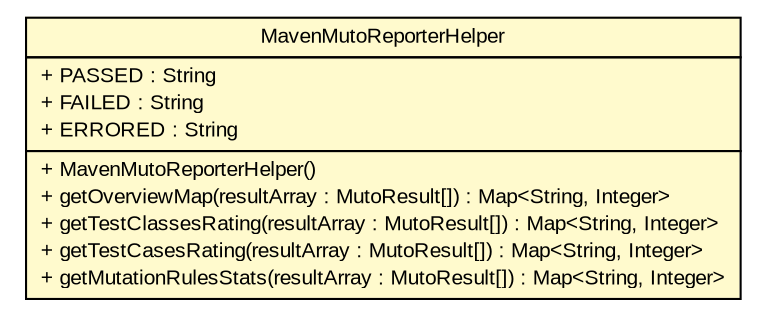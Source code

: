 #!/usr/local/bin/dot
#
# Class diagram 
# Generated by UMLGraph version R5_6 (http://www.umlgraph.org/)
#

digraph G {
	edge [fontname="arial",fontsize=10,labelfontname="arial",labelfontsize=10];
	node [fontname="arial",fontsize=10,shape=plaintext];
	nodesep=0.25;
	ranksep=0.5;
	// com.github.mkolisnyk.muto.reporter.MavenMutoReporterHelper
	c702 [label=<<table title="com.github.mkolisnyk.muto.reporter.MavenMutoReporterHelper" border="0" cellborder="1" cellspacing="0" cellpadding="2" port="p" bgcolor="lemonChiffon" href="./MavenMutoReporterHelper.html">
		<tr><td><table border="0" cellspacing="0" cellpadding="1">
<tr><td align="center" balign="center"> MavenMutoReporterHelper </td></tr>
		</table></td></tr>
		<tr><td><table border="0" cellspacing="0" cellpadding="1">
<tr><td align="left" balign="left"> + PASSED : String </td></tr>
<tr><td align="left" balign="left"> + FAILED : String </td></tr>
<tr><td align="left" balign="left"> + ERRORED : String </td></tr>
		</table></td></tr>
		<tr><td><table border="0" cellspacing="0" cellpadding="1">
<tr><td align="left" balign="left"> + MavenMutoReporterHelper() </td></tr>
<tr><td align="left" balign="left"> + getOverviewMap(resultArray : MutoResult[]) : Map&lt;String, Integer&gt; </td></tr>
<tr><td align="left" balign="left"> + getTestClassesRating(resultArray : MutoResult[]) : Map&lt;String, Integer&gt; </td></tr>
<tr><td align="left" balign="left"> + getTestCasesRating(resultArray : MutoResult[]) : Map&lt;String, Integer&gt; </td></tr>
<tr><td align="left" balign="left"> + getMutationRulesStats(resultArray : MutoResult[]) : Map&lt;String, Integer&gt; </td></tr>
		</table></td></tr>
		</table>>, URL="./MavenMutoReporterHelper.html", fontname="arial", fontcolor="black", fontsize=10.0];
}

